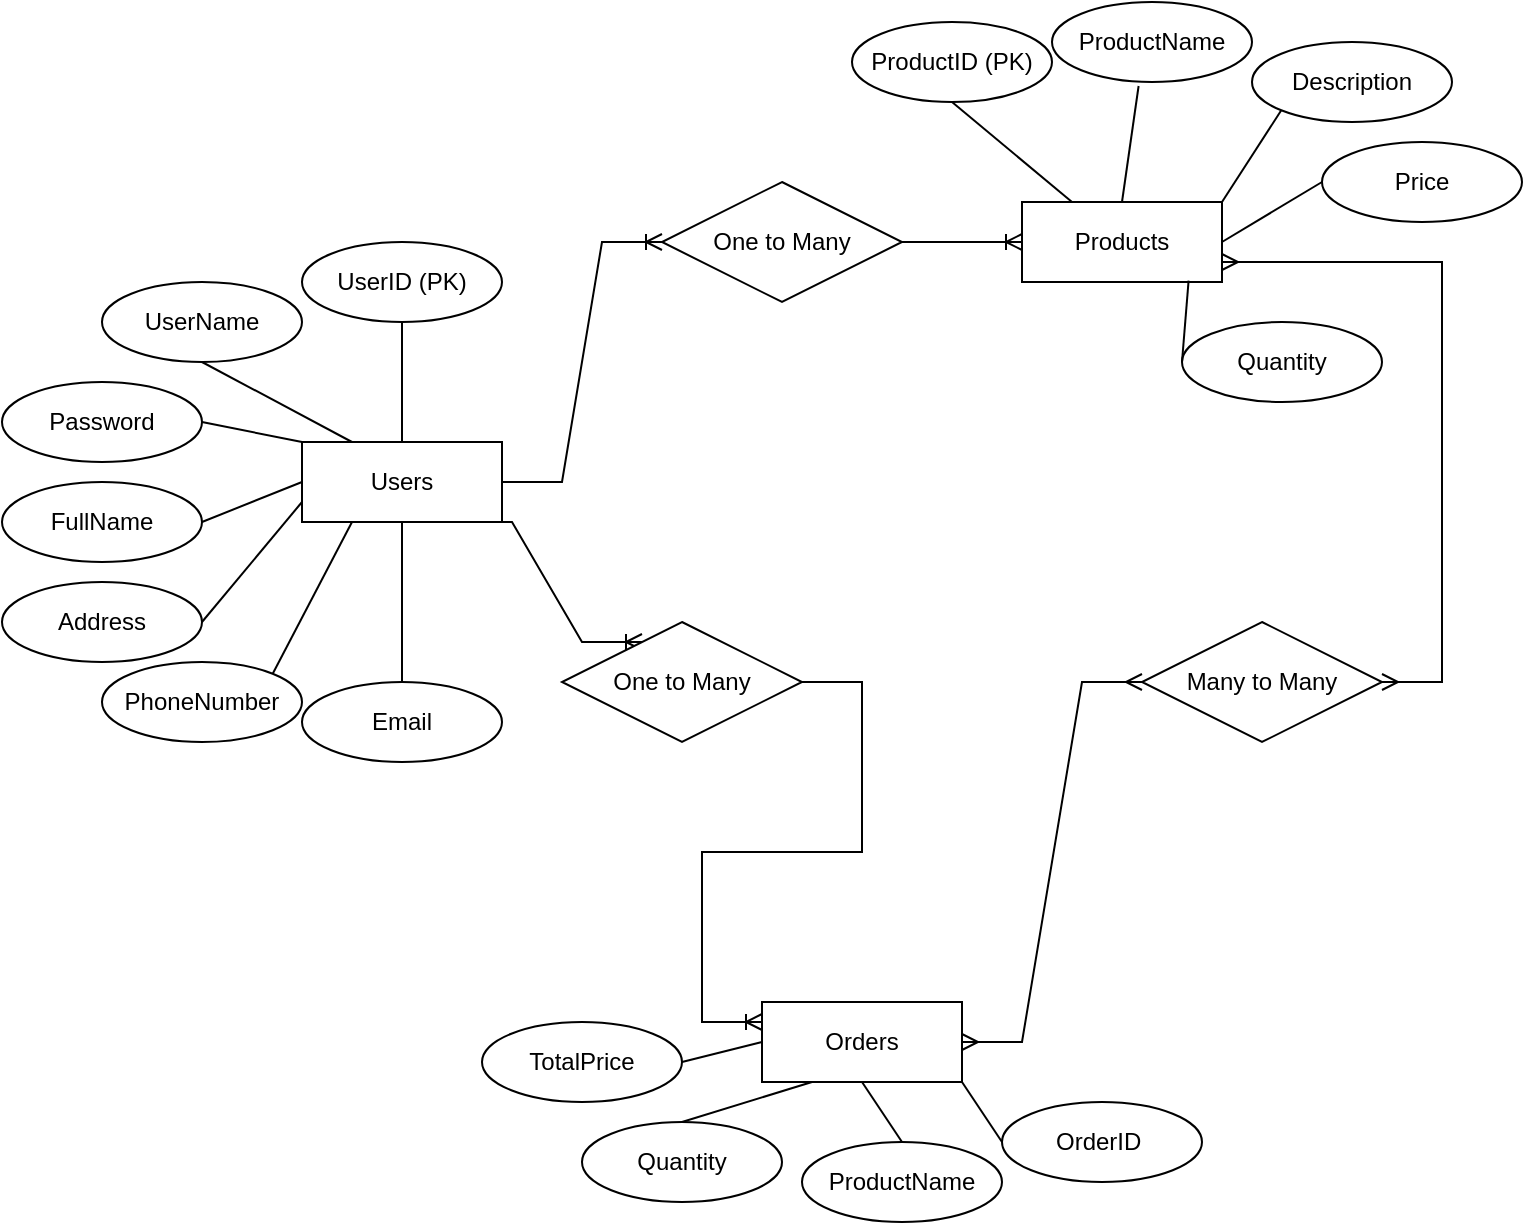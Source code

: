 <mxfile version="21.6.2" type="device">
  <diagram id="R2lEEEUBdFMjLlhIrx00" name="Page-1">
    <mxGraphModel dx="1434" dy="908" grid="1" gridSize="10" guides="1" tooltips="1" connect="1" arrows="1" fold="1" page="1" pageScale="1" pageWidth="850" pageHeight="1100" math="0" shadow="0" extFonts="Permanent Marker^https://fonts.googleapis.com/css?family=Permanent+Marker">
      <root>
        <mxCell id="0" />
        <mxCell id="1" parent="0" />
        <mxCell id="crSwVeGZg-zERcVvLP6N-3" value="Users" style="whiteSpace=wrap;html=1;align=center;" vertex="1" parent="1">
          <mxGeometry x="150" y="470" width="100" height="40" as="geometry" />
        </mxCell>
        <mxCell id="crSwVeGZg-zERcVvLP6N-4" value="Orders" style="whiteSpace=wrap;html=1;align=center;" vertex="1" parent="1">
          <mxGeometry x="380" y="750" width="100" height="40" as="geometry" />
        </mxCell>
        <mxCell id="crSwVeGZg-zERcVvLP6N-5" value="Products" style="whiteSpace=wrap;html=1;align=center;" vertex="1" parent="1">
          <mxGeometry x="510" y="350" width="100" height="40" as="geometry" />
        </mxCell>
        <mxCell id="crSwVeGZg-zERcVvLP6N-6" value="FullName" style="ellipse;whiteSpace=wrap;html=1;align=center;" vertex="1" parent="1">
          <mxGeometry y="490" width="100" height="40" as="geometry" />
        </mxCell>
        <mxCell id="crSwVeGZg-zERcVvLP6N-7" value="UserName" style="ellipse;whiteSpace=wrap;html=1;align=center;" vertex="1" parent="1">
          <mxGeometry x="50" y="390" width="100" height="40" as="geometry" />
        </mxCell>
        <mxCell id="crSwVeGZg-zERcVvLP6N-8" value="Address" style="ellipse;whiteSpace=wrap;html=1;align=center;" vertex="1" parent="1">
          <mxGeometry y="540" width="100" height="40" as="geometry" />
        </mxCell>
        <mxCell id="crSwVeGZg-zERcVvLP6N-9" value="PhoneNumber" style="ellipse;whiteSpace=wrap;html=1;align=center;" vertex="1" parent="1">
          <mxGeometry x="50" y="580" width="100" height="40" as="geometry" />
        </mxCell>
        <mxCell id="crSwVeGZg-zERcVvLP6N-10" value="Email" style="ellipse;whiteSpace=wrap;html=1;align=center;" vertex="1" parent="1">
          <mxGeometry x="150" y="590" width="100" height="40" as="geometry" />
        </mxCell>
        <mxCell id="crSwVeGZg-zERcVvLP6N-11" value="Password" style="ellipse;whiteSpace=wrap;html=1;align=center;" vertex="1" parent="1">
          <mxGeometry y="440" width="100" height="40" as="geometry" />
        </mxCell>
        <mxCell id="crSwVeGZg-zERcVvLP6N-12" value="UserID (PK)" style="ellipse;whiteSpace=wrap;html=1;align=center;" vertex="1" parent="1">
          <mxGeometry x="150" y="370" width="100" height="40" as="geometry" />
        </mxCell>
        <mxCell id="crSwVeGZg-zERcVvLP6N-13" value="" style="endArrow=none;html=1;rounded=0;entryX=0.5;entryY=0;entryDx=0;entryDy=0;exitX=0.5;exitY=1;exitDx=0;exitDy=0;" edge="1" parent="1" source="crSwVeGZg-zERcVvLP6N-12" target="crSwVeGZg-zERcVvLP6N-3">
          <mxGeometry relative="1" as="geometry">
            <mxPoint x="190" y="320" as="sourcePoint" />
            <mxPoint x="350" y="320" as="targetPoint" />
          </mxGeometry>
        </mxCell>
        <mxCell id="crSwVeGZg-zERcVvLP6N-14" value="" style="endArrow=none;html=1;rounded=0;entryX=0.25;entryY=0;entryDx=0;entryDy=0;exitX=0.5;exitY=1;exitDx=0;exitDy=0;" edge="1" parent="1" source="crSwVeGZg-zERcVvLP6N-7" target="crSwVeGZg-zERcVvLP6N-3">
          <mxGeometry relative="1" as="geometry">
            <mxPoint x="230" y="300" as="sourcePoint" />
            <mxPoint x="240" y="390" as="targetPoint" />
          </mxGeometry>
        </mxCell>
        <mxCell id="crSwVeGZg-zERcVvLP6N-15" value="" style="endArrow=none;html=1;rounded=0;entryX=0;entryY=0;entryDx=0;entryDy=0;exitX=1;exitY=0.5;exitDx=0;exitDy=0;" edge="1" parent="1" source="crSwVeGZg-zERcVvLP6N-11" target="crSwVeGZg-zERcVvLP6N-3">
          <mxGeometry relative="1" as="geometry">
            <mxPoint x="240" y="310" as="sourcePoint" />
            <mxPoint x="250" y="400" as="targetPoint" />
          </mxGeometry>
        </mxCell>
        <mxCell id="crSwVeGZg-zERcVvLP6N-16" value="" style="endArrow=none;html=1;rounded=0;entryX=0;entryY=0.5;entryDx=0;entryDy=0;exitX=1;exitY=0.5;exitDx=0;exitDy=0;" edge="1" parent="1" source="crSwVeGZg-zERcVvLP6N-6" target="crSwVeGZg-zERcVvLP6N-3">
          <mxGeometry relative="1" as="geometry">
            <mxPoint x="250" y="320" as="sourcePoint" />
            <mxPoint x="260" y="410" as="targetPoint" />
          </mxGeometry>
        </mxCell>
        <mxCell id="crSwVeGZg-zERcVvLP6N-17" value="" style="endArrow=none;html=1;rounded=0;entryX=0;entryY=0.75;entryDx=0;entryDy=0;exitX=1;exitY=0.5;exitDx=0;exitDy=0;" edge="1" parent="1" source="crSwVeGZg-zERcVvLP6N-8" target="crSwVeGZg-zERcVvLP6N-3">
          <mxGeometry relative="1" as="geometry">
            <mxPoint x="260" y="330" as="sourcePoint" />
            <mxPoint x="270" y="420" as="targetPoint" />
          </mxGeometry>
        </mxCell>
        <mxCell id="crSwVeGZg-zERcVvLP6N-18" value="" style="endArrow=none;html=1;rounded=0;entryX=0.25;entryY=1;entryDx=0;entryDy=0;exitX=1;exitY=0;exitDx=0;exitDy=0;" edge="1" parent="1" source="crSwVeGZg-zERcVvLP6N-9" target="crSwVeGZg-zERcVvLP6N-3">
          <mxGeometry relative="1" as="geometry">
            <mxPoint x="270" y="340" as="sourcePoint" />
            <mxPoint x="280" y="430" as="targetPoint" />
          </mxGeometry>
        </mxCell>
        <mxCell id="crSwVeGZg-zERcVvLP6N-19" value="" style="endArrow=none;html=1;rounded=0;entryX=0.5;entryY=0;entryDx=0;entryDy=0;exitX=0.5;exitY=1;exitDx=0;exitDy=0;" edge="1" parent="1" source="crSwVeGZg-zERcVvLP6N-3" target="crSwVeGZg-zERcVvLP6N-10">
          <mxGeometry relative="1" as="geometry">
            <mxPoint x="280" y="350" as="sourcePoint" />
            <mxPoint x="290" y="440" as="targetPoint" />
          </mxGeometry>
        </mxCell>
        <mxCell id="crSwVeGZg-zERcVvLP6N-20" value="ProductID (PK)" style="ellipse;whiteSpace=wrap;html=1;align=center;" vertex="1" parent="1">
          <mxGeometry x="425" y="260" width="100" height="40" as="geometry" />
        </mxCell>
        <mxCell id="crSwVeGZg-zERcVvLP6N-21" value="ProductName" style="ellipse;whiteSpace=wrap;html=1;align=center;" vertex="1" parent="1">
          <mxGeometry x="525" y="250" width="100" height="40" as="geometry" />
        </mxCell>
        <mxCell id="crSwVeGZg-zERcVvLP6N-22" value="Description" style="ellipse;whiteSpace=wrap;html=1;align=center;" vertex="1" parent="1">
          <mxGeometry x="625" y="270" width="100" height="40" as="geometry" />
        </mxCell>
        <mxCell id="crSwVeGZg-zERcVvLP6N-23" value="Price" style="ellipse;whiteSpace=wrap;html=1;align=center;" vertex="1" parent="1">
          <mxGeometry x="660" y="320" width="100" height="40" as="geometry" />
        </mxCell>
        <mxCell id="crSwVeGZg-zERcVvLP6N-24" value="Quantity" style="ellipse;whiteSpace=wrap;html=1;align=center;" vertex="1" parent="1">
          <mxGeometry x="590" y="410" width="100" height="40" as="geometry" />
        </mxCell>
        <mxCell id="crSwVeGZg-zERcVvLP6N-25" value="OrderID&amp;nbsp;" style="ellipse;whiteSpace=wrap;html=1;align=center;" vertex="1" parent="1">
          <mxGeometry x="500" y="800" width="100" height="40" as="geometry" />
        </mxCell>
        <mxCell id="crSwVeGZg-zERcVvLP6N-26" value="ProductName" style="ellipse;whiteSpace=wrap;html=1;align=center;" vertex="1" parent="1">
          <mxGeometry x="400" y="820" width="100" height="40" as="geometry" />
        </mxCell>
        <mxCell id="crSwVeGZg-zERcVvLP6N-27" value="Quantity" style="ellipse;whiteSpace=wrap;html=1;align=center;" vertex="1" parent="1">
          <mxGeometry x="290" y="810" width="100" height="40" as="geometry" />
        </mxCell>
        <mxCell id="crSwVeGZg-zERcVvLP6N-28" value="TotalPrice" style="ellipse;whiteSpace=wrap;html=1;align=center;" vertex="1" parent="1">
          <mxGeometry x="240" y="760" width="100" height="40" as="geometry" />
        </mxCell>
        <mxCell id="crSwVeGZg-zERcVvLP6N-29" value="" style="endArrow=none;html=1;rounded=0;entryX=1;entryY=0.5;entryDx=0;entryDy=0;exitX=0;exitY=0.5;exitDx=0;exitDy=0;" edge="1" parent="1" source="crSwVeGZg-zERcVvLP6N-4" target="crSwVeGZg-zERcVvLP6N-28">
          <mxGeometry relative="1" as="geometry">
            <mxPoint x="265" y="430" as="sourcePoint" />
            <mxPoint x="240" y="520" as="targetPoint" />
          </mxGeometry>
        </mxCell>
        <mxCell id="crSwVeGZg-zERcVvLP6N-30" value="" style="endArrow=none;html=1;rounded=0;entryX=0.5;entryY=0;entryDx=0;entryDy=0;exitX=0.25;exitY=1;exitDx=0;exitDy=0;" edge="1" parent="1" source="crSwVeGZg-zERcVvLP6N-4" target="crSwVeGZg-zERcVvLP6N-27">
          <mxGeometry relative="1" as="geometry">
            <mxPoint x="470" y="630" as="sourcePoint" />
            <mxPoint x="385" y="660" as="targetPoint" />
          </mxGeometry>
        </mxCell>
        <mxCell id="crSwVeGZg-zERcVvLP6N-31" value="" style="endArrow=none;html=1;rounded=0;entryX=0.5;entryY=0;entryDx=0;entryDy=0;exitX=0.5;exitY=1;exitDx=0;exitDy=0;" edge="1" parent="1" source="crSwVeGZg-zERcVvLP6N-4" target="crSwVeGZg-zERcVvLP6N-26">
          <mxGeometry relative="1" as="geometry">
            <mxPoint x="480" y="640" as="sourcePoint" />
            <mxPoint x="395" y="670" as="targetPoint" />
          </mxGeometry>
        </mxCell>
        <mxCell id="crSwVeGZg-zERcVvLP6N-32" value="" style="endArrow=none;html=1;rounded=0;entryX=1;entryY=1;entryDx=0;entryDy=0;exitX=0;exitY=0.5;exitDx=0;exitDy=0;" edge="1" parent="1" source="crSwVeGZg-zERcVvLP6N-25" target="crSwVeGZg-zERcVvLP6N-4">
          <mxGeometry relative="1" as="geometry">
            <mxPoint x="490" y="650" as="sourcePoint" />
            <mxPoint x="405" y="680" as="targetPoint" />
          </mxGeometry>
        </mxCell>
        <mxCell id="crSwVeGZg-zERcVvLP6N-33" value="" style="endArrow=none;html=1;rounded=0;entryX=0.25;entryY=0;entryDx=0;entryDy=0;exitX=0.5;exitY=1;exitDx=0;exitDy=0;" edge="1" parent="1" source="crSwVeGZg-zERcVvLP6N-20" target="crSwVeGZg-zERcVvLP6N-5">
          <mxGeometry relative="1" as="geometry">
            <mxPoint x="240" y="300" as="sourcePoint" />
            <mxPoint x="240" y="390" as="targetPoint" />
          </mxGeometry>
        </mxCell>
        <mxCell id="crSwVeGZg-zERcVvLP6N-34" value="" style="endArrow=none;html=1;rounded=0;entryX=0.5;entryY=0;entryDx=0;entryDy=0;exitX=0.433;exitY=1.05;exitDx=0;exitDy=0;exitPerimeter=0;" edge="1" parent="1" source="crSwVeGZg-zERcVvLP6N-21" target="crSwVeGZg-zERcVvLP6N-5">
          <mxGeometry relative="1" as="geometry">
            <mxPoint x="540" y="210" as="sourcePoint" />
            <mxPoint x="575" y="270" as="targetPoint" />
          </mxGeometry>
        </mxCell>
        <mxCell id="crSwVeGZg-zERcVvLP6N-35" value="" style="endArrow=none;html=1;rounded=0;exitX=0;exitY=1;exitDx=0;exitDy=0;entryX=1;entryY=0;entryDx=0;entryDy=0;" edge="1" parent="1" source="crSwVeGZg-zERcVvLP6N-22" target="crSwVeGZg-zERcVvLP6N-5">
          <mxGeometry relative="1" as="geometry">
            <mxPoint x="550" y="220" as="sourcePoint" />
            <mxPoint x="630" y="260" as="targetPoint" />
          </mxGeometry>
        </mxCell>
        <mxCell id="crSwVeGZg-zERcVvLP6N-36" value="" style="endArrow=none;html=1;rounded=0;entryX=1;entryY=0.5;entryDx=0;entryDy=0;exitX=0;exitY=0.5;exitDx=0;exitDy=0;" edge="1" parent="1" source="crSwVeGZg-zERcVvLP6N-23" target="crSwVeGZg-zERcVvLP6N-5">
          <mxGeometry relative="1" as="geometry">
            <mxPoint x="560" y="230" as="sourcePoint" />
            <mxPoint x="595" y="290" as="targetPoint" />
          </mxGeometry>
        </mxCell>
        <mxCell id="crSwVeGZg-zERcVvLP6N-37" value="" style="endArrow=none;html=1;rounded=0;entryX=0;entryY=0.5;entryDx=0;entryDy=0;exitX=0.833;exitY=0.983;exitDx=0;exitDy=0;exitPerimeter=0;" edge="1" parent="1" source="crSwVeGZg-zERcVvLP6N-5" target="crSwVeGZg-zERcVvLP6N-24">
          <mxGeometry relative="1" as="geometry">
            <mxPoint x="570" y="240" as="sourcePoint" />
            <mxPoint x="605" y="300" as="targetPoint" />
          </mxGeometry>
        </mxCell>
        <mxCell id="crSwVeGZg-zERcVvLP6N-38" style="edgeStyle=orthogonalEdgeStyle;rounded=0;orthogonalLoop=1;jettySize=auto;html=1;exitX=0.5;exitY=1;exitDx=0;exitDy=0;" edge="1" parent="1" source="crSwVeGZg-zERcVvLP6N-9" target="crSwVeGZg-zERcVvLP6N-9">
          <mxGeometry relative="1" as="geometry" />
        </mxCell>
        <mxCell id="crSwVeGZg-zERcVvLP6N-43" value="" style="edgeStyle=entityRelationEdgeStyle;fontSize=12;html=1;endArrow=ERoneToMany;rounded=0;exitX=1;exitY=0.5;exitDx=0;exitDy=0;" edge="1" parent="1" source="crSwVeGZg-zERcVvLP6N-42">
          <mxGeometry width="100" height="100" relative="1" as="geometry">
            <mxPoint x="370" y="510" as="sourcePoint" />
            <mxPoint x="380" y="760" as="targetPoint" />
          </mxGeometry>
        </mxCell>
        <mxCell id="crSwVeGZg-zERcVvLP6N-44" value="" style="edgeStyle=entityRelationEdgeStyle;fontSize=12;html=1;endArrow=ERoneToMany;rounded=0;exitX=0.75;exitY=1;exitDx=0;exitDy=0;entryX=0.25;entryY=0;entryDx=0;entryDy=0;" edge="1" parent="1" source="crSwVeGZg-zERcVvLP6N-3" target="crSwVeGZg-zERcVvLP6N-42">
          <mxGeometry width="100" height="100" relative="1" as="geometry">
            <mxPoint x="255" y="420" as="sourcePoint" />
            <mxPoint x="485" y="600" as="targetPoint" />
          </mxGeometry>
        </mxCell>
        <mxCell id="crSwVeGZg-zERcVvLP6N-42" value="One to Many" style="shape=rhombus;perimeter=rhombusPerimeter;whiteSpace=wrap;html=1;align=center;" vertex="1" parent="1">
          <mxGeometry x="280" y="560" width="120" height="60" as="geometry" />
        </mxCell>
        <mxCell id="crSwVeGZg-zERcVvLP6N-46" value="" style="edgeStyle=entityRelationEdgeStyle;fontSize=12;html=1;endArrow=ERmany;startArrow=ERmany;rounded=0;entryX=1;entryY=0.75;entryDx=0;entryDy=0;" edge="1" parent="1" source="crSwVeGZg-zERcVvLP6N-45" target="crSwVeGZg-zERcVvLP6N-5">
          <mxGeometry width="100" height="100" relative="1" as="geometry">
            <mxPoint x="370" y="510" as="sourcePoint" />
            <mxPoint x="590" y="200" as="targetPoint" />
            <Array as="points">
              <mxPoint x="600" y="240" />
              <mxPoint x="590" y="250" />
              <mxPoint x="600" y="220" />
              <mxPoint x="600" y="240" />
            </Array>
          </mxGeometry>
        </mxCell>
        <mxCell id="crSwVeGZg-zERcVvLP6N-47" value="" style="edgeStyle=entityRelationEdgeStyle;fontSize=12;html=1;endArrow=ERmany;startArrow=ERmany;rounded=0;" edge="1" parent="1" target="crSwVeGZg-zERcVvLP6N-45">
          <mxGeometry width="100" height="100" relative="1" as="geometry">
            <mxPoint x="480" y="770" as="sourcePoint" />
            <mxPoint x="590" y="300" as="targetPoint" />
          </mxGeometry>
        </mxCell>
        <mxCell id="crSwVeGZg-zERcVvLP6N-45" value="Many to Many" style="shape=rhombus;perimeter=rhombusPerimeter;whiteSpace=wrap;html=1;align=center;" vertex="1" parent="1">
          <mxGeometry x="570" y="560" width="120" height="60" as="geometry" />
        </mxCell>
        <mxCell id="crSwVeGZg-zERcVvLP6N-49" value="" style="edgeStyle=entityRelationEdgeStyle;fontSize=12;html=1;endArrow=ERoneToMany;rounded=0;entryX=0;entryY=0.5;entryDx=0;entryDy=0;exitX=1;exitY=0.5;exitDx=0;exitDy=0;" edge="1" parent="1" source="crSwVeGZg-zERcVvLP6N-40" target="crSwVeGZg-zERcVvLP6N-5">
          <mxGeometry width="100" height="100" relative="1" as="geometry">
            <mxPoint x="370" y="510" as="sourcePoint" />
            <mxPoint x="530" y="280" as="targetPoint" />
          </mxGeometry>
        </mxCell>
        <mxCell id="crSwVeGZg-zERcVvLP6N-51" value="" style="edgeStyle=entityRelationEdgeStyle;fontSize=12;html=1;endArrow=ERoneToMany;rounded=0;entryX=0;entryY=0.5;entryDx=0;entryDy=0;exitX=1;exitY=0.5;exitDx=0;exitDy=0;" edge="1" parent="1" source="crSwVeGZg-zERcVvLP6N-3" target="crSwVeGZg-zERcVvLP6N-40">
          <mxGeometry width="100" height="100" relative="1" as="geometry">
            <mxPoint x="280" y="400" as="sourcePoint" />
            <mxPoint x="540" y="280" as="targetPoint" />
          </mxGeometry>
        </mxCell>
        <mxCell id="crSwVeGZg-zERcVvLP6N-40" value="One to Many" style="shape=rhombus;perimeter=rhombusPerimeter;whiteSpace=wrap;html=1;align=center;" vertex="1" parent="1">
          <mxGeometry x="330" y="340" width="120" height="60" as="geometry" />
        </mxCell>
      </root>
    </mxGraphModel>
  </diagram>
</mxfile>
